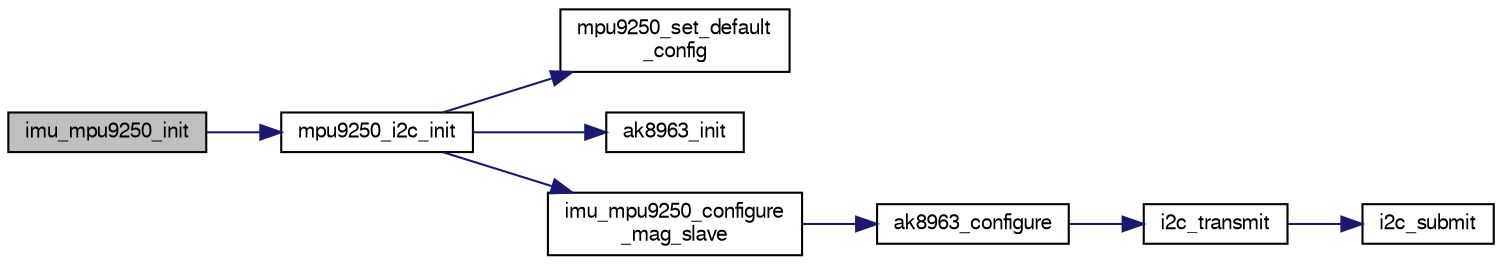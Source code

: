 digraph "imu_mpu9250_init"
{
  edge [fontname="FreeSans",fontsize="10",labelfontname="FreeSans",labelfontsize="10"];
  node [fontname="FreeSans",fontsize="10",shape=record];
  rankdir="LR";
  Node1 [label="imu_mpu9250_init",height=0.2,width=0.4,color="black", fillcolor="grey75", style="filled", fontcolor="black"];
  Node1 -> Node2 [color="midnightblue",fontsize="10",style="solid",fontname="FreeSans"];
  Node2 [label="mpu9250_i2c_init",height=0.2,width=0.4,color="black", fillcolor="white", style="filled",URL="$mpu9250__i2c_8c.html#a967fa8a6c8aa8f969b3e7fb17221658c"];
  Node2 -> Node3 [color="midnightblue",fontsize="10",style="solid",fontname="FreeSans"];
  Node3 [label="mpu9250_set_default\l_config",height=0.2,width=0.4,color="black", fillcolor="white", style="filled",URL="$mpu9250_8c.html#aae5fa60698653c8ac15e41796c53c66e"];
  Node2 -> Node4 [color="midnightblue",fontsize="10",style="solid",fontname="FreeSans"];
  Node4 [label="ak8963_init",height=0.2,width=0.4,color="black", fillcolor="white", style="filled",URL="$ak8963_8c.html#adb7f10e2449b9ef0f5c1ffc25cbd43a3",tooltip="Initialize AK8963 struct. "];
  Node2 -> Node5 [color="midnightblue",fontsize="10",style="solid",fontname="FreeSans"];
  Node5 [label="imu_mpu9250_configure\l_mag_slave",height=0.2,width=0.4,color="black", fillcolor="white", style="filled",URL="$mpu9250__i2c_8c.html#a340bd2b875f16e9d9769e8b3a7922ad6",tooltip="callback function to configure ak8963 mag "];
  Node5 -> Node6 [color="midnightblue",fontsize="10",style="solid",fontname="FreeSans"];
  Node6 [label="ak8963_configure",height=0.2,width=0.4,color="black", fillcolor="white", style="filled",URL="$ak8963_8c.html#a107fc3165a9b7b31132e929df9098dd7"];
  Node6 -> Node7 [color="midnightblue",fontsize="10",style="solid",fontname="FreeSans"];
  Node7 [label="i2c_transmit",height=0.2,width=0.4,color="black", fillcolor="white", style="filled",URL="$group__i2c.html#ga54405aa058f14a143b8b1b5380015927",tooltip="Submit a write only transaction. "];
  Node7 -> Node8 [color="midnightblue",fontsize="10",style="solid",fontname="FreeSans"];
  Node8 [label="i2c_submit",height=0.2,width=0.4,color="black", fillcolor="white", style="filled",URL="$group__i2c.html#ga4eed48e542a9c71b93372f5a38d7e367",tooltip="Submit a I2C transaction. "];
}
